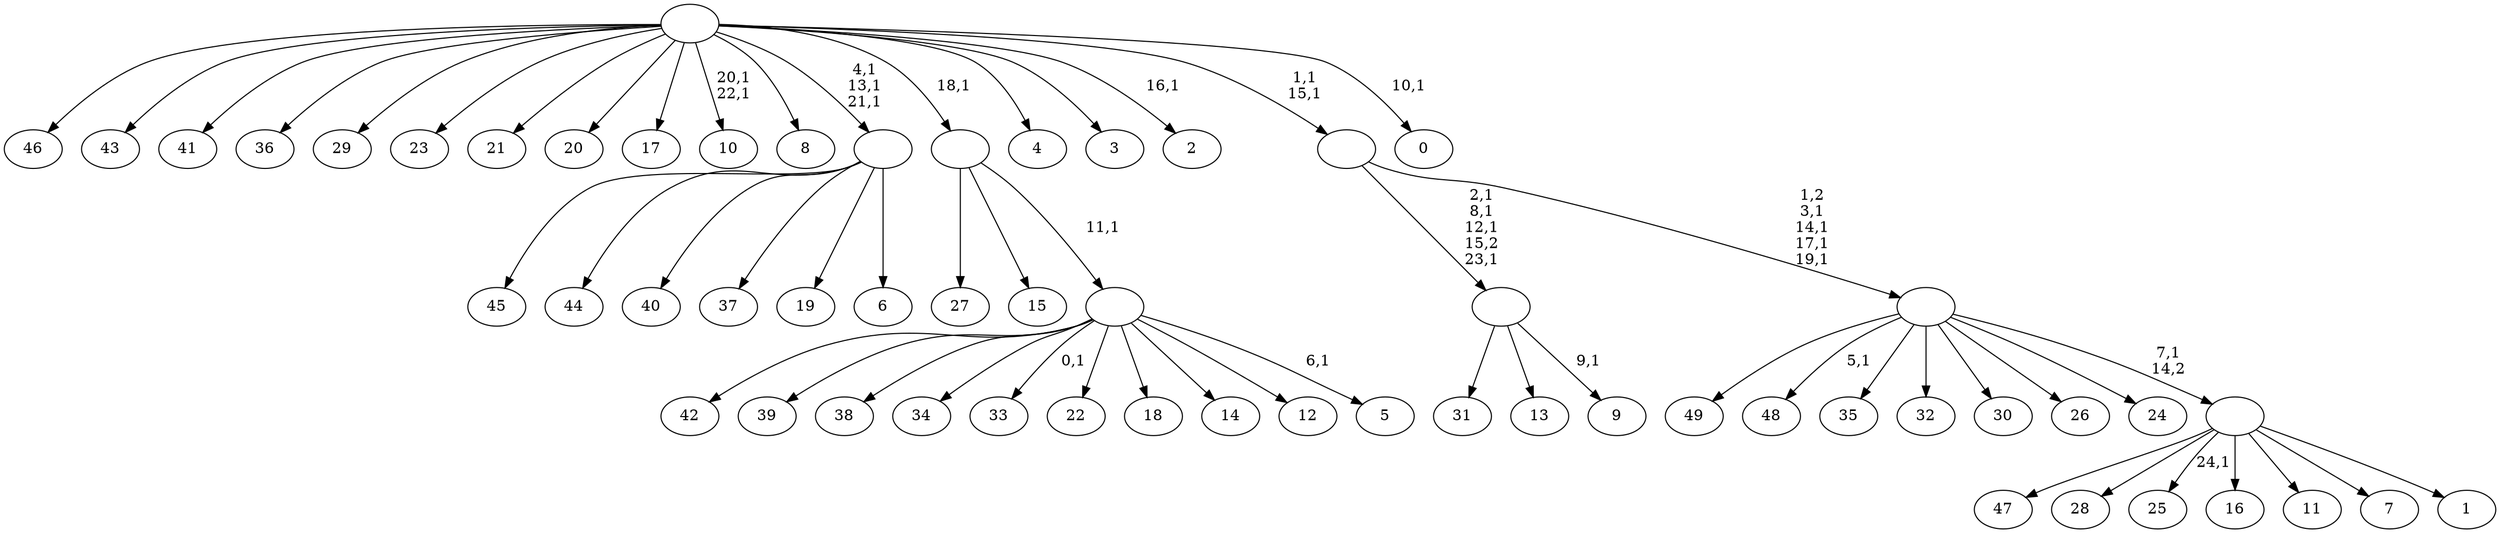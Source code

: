 digraph T {
	75 [label="49"]
	74 [label="48"]
	72 [label="47"]
	71 [label="46"]
	70 [label="45"]
	69 [label="44"]
	68 [label="43"]
	67 [label="42"]
	66 [label="41"]
	65 [label="40"]
	64 [label="39"]
	63 [label="38"]
	62 [label="37"]
	61 [label="36"]
	60 [label="35"]
	59 [label="34"]
	58 [label="33"]
	56 [label="32"]
	55 [label="31"]
	54 [label="30"]
	53 [label="29"]
	52 [label="28"]
	51 [label="27"]
	50 [label="26"]
	49 [label="25"]
	47 [label="24"]
	46 [label="23"]
	45 [label="22"]
	44 [label="21"]
	43 [label="20"]
	42 [label="19"]
	41 [label="18"]
	40 [label="17"]
	39 [label="16"]
	38 [label="15"]
	37 [label="14"]
	36 [label="13"]
	35 [label="12"]
	34 [label="11"]
	33 [label="10"]
	30 [label="9"]
	28 [label=""]
	24 [label="8"]
	23 [label="7"]
	22 [label="6"]
	21 [label=""]
	18 [label="5"]
	16 [label=""]
	15 [label=""]
	14 [label="4"]
	13 [label="3"]
	12 [label="2"]
	10 [label="1"]
	9 [label=""]
	8 [label=""]
	4 [label=""]
	2 [label="0"]
	0 [label=""]
	28 -> 30 [label="9,1"]
	28 -> 55 [label=""]
	28 -> 36 [label=""]
	21 -> 70 [label=""]
	21 -> 69 [label=""]
	21 -> 65 [label=""]
	21 -> 62 [label=""]
	21 -> 42 [label=""]
	21 -> 22 [label=""]
	16 -> 18 [label="6,1"]
	16 -> 58 [label="0,1"]
	16 -> 67 [label=""]
	16 -> 64 [label=""]
	16 -> 63 [label=""]
	16 -> 59 [label=""]
	16 -> 45 [label=""]
	16 -> 41 [label=""]
	16 -> 37 [label=""]
	16 -> 35 [label=""]
	15 -> 51 [label=""]
	15 -> 38 [label=""]
	15 -> 16 [label="11,1"]
	9 -> 49 [label="24,1"]
	9 -> 72 [label=""]
	9 -> 52 [label=""]
	9 -> 39 [label=""]
	9 -> 34 [label=""]
	9 -> 23 [label=""]
	9 -> 10 [label=""]
	8 -> 74 [label="5,1"]
	8 -> 75 [label=""]
	8 -> 60 [label=""]
	8 -> 56 [label=""]
	8 -> 54 [label=""]
	8 -> 50 [label=""]
	8 -> 47 [label=""]
	8 -> 9 [label="7,1\n14,2"]
	4 -> 8 [label="1,2\n3,1\n14,1\n17,1\n19,1"]
	4 -> 28 [label="2,1\n8,1\n12,1\n15,2\n23,1"]
	0 -> 2 [label="10,1"]
	0 -> 4 [label="1,1\n15,1"]
	0 -> 12 [label="16,1"]
	0 -> 21 [label="4,1\n13,1\n21,1"]
	0 -> 33 [label="20,1\n22,1"]
	0 -> 71 [label=""]
	0 -> 68 [label=""]
	0 -> 66 [label=""]
	0 -> 61 [label=""]
	0 -> 53 [label=""]
	0 -> 46 [label=""]
	0 -> 44 [label=""]
	0 -> 43 [label=""]
	0 -> 40 [label=""]
	0 -> 24 [label=""]
	0 -> 15 [label="18,1"]
	0 -> 14 [label=""]
	0 -> 13 [label=""]
}
